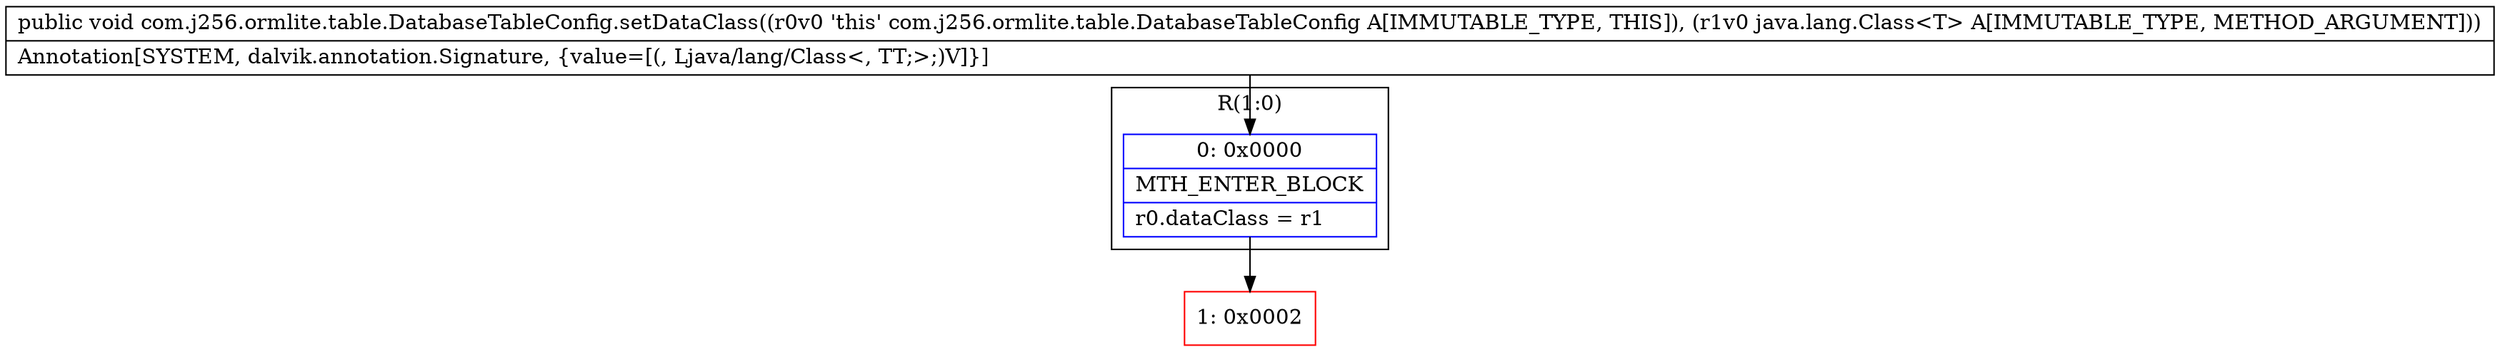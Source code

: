 digraph "CFG forcom.j256.ormlite.table.DatabaseTableConfig.setDataClass(Ljava\/lang\/Class;)V" {
subgraph cluster_Region_1344217820 {
label = "R(1:0)";
node [shape=record,color=blue];
Node_0 [shape=record,label="{0\:\ 0x0000|MTH_ENTER_BLOCK\l|r0.dataClass = r1\l}"];
}
Node_1 [shape=record,color=red,label="{1\:\ 0x0002}"];
MethodNode[shape=record,label="{public void com.j256.ormlite.table.DatabaseTableConfig.setDataClass((r0v0 'this' com.j256.ormlite.table.DatabaseTableConfig A[IMMUTABLE_TYPE, THIS]), (r1v0 java.lang.Class\<T\> A[IMMUTABLE_TYPE, METHOD_ARGUMENT]))  | Annotation[SYSTEM, dalvik.annotation.Signature, \{value=[(, Ljava\/lang\/Class\<, TT;\>;)V]\}]\l}"];
MethodNode -> Node_0;
Node_0 -> Node_1;
}

